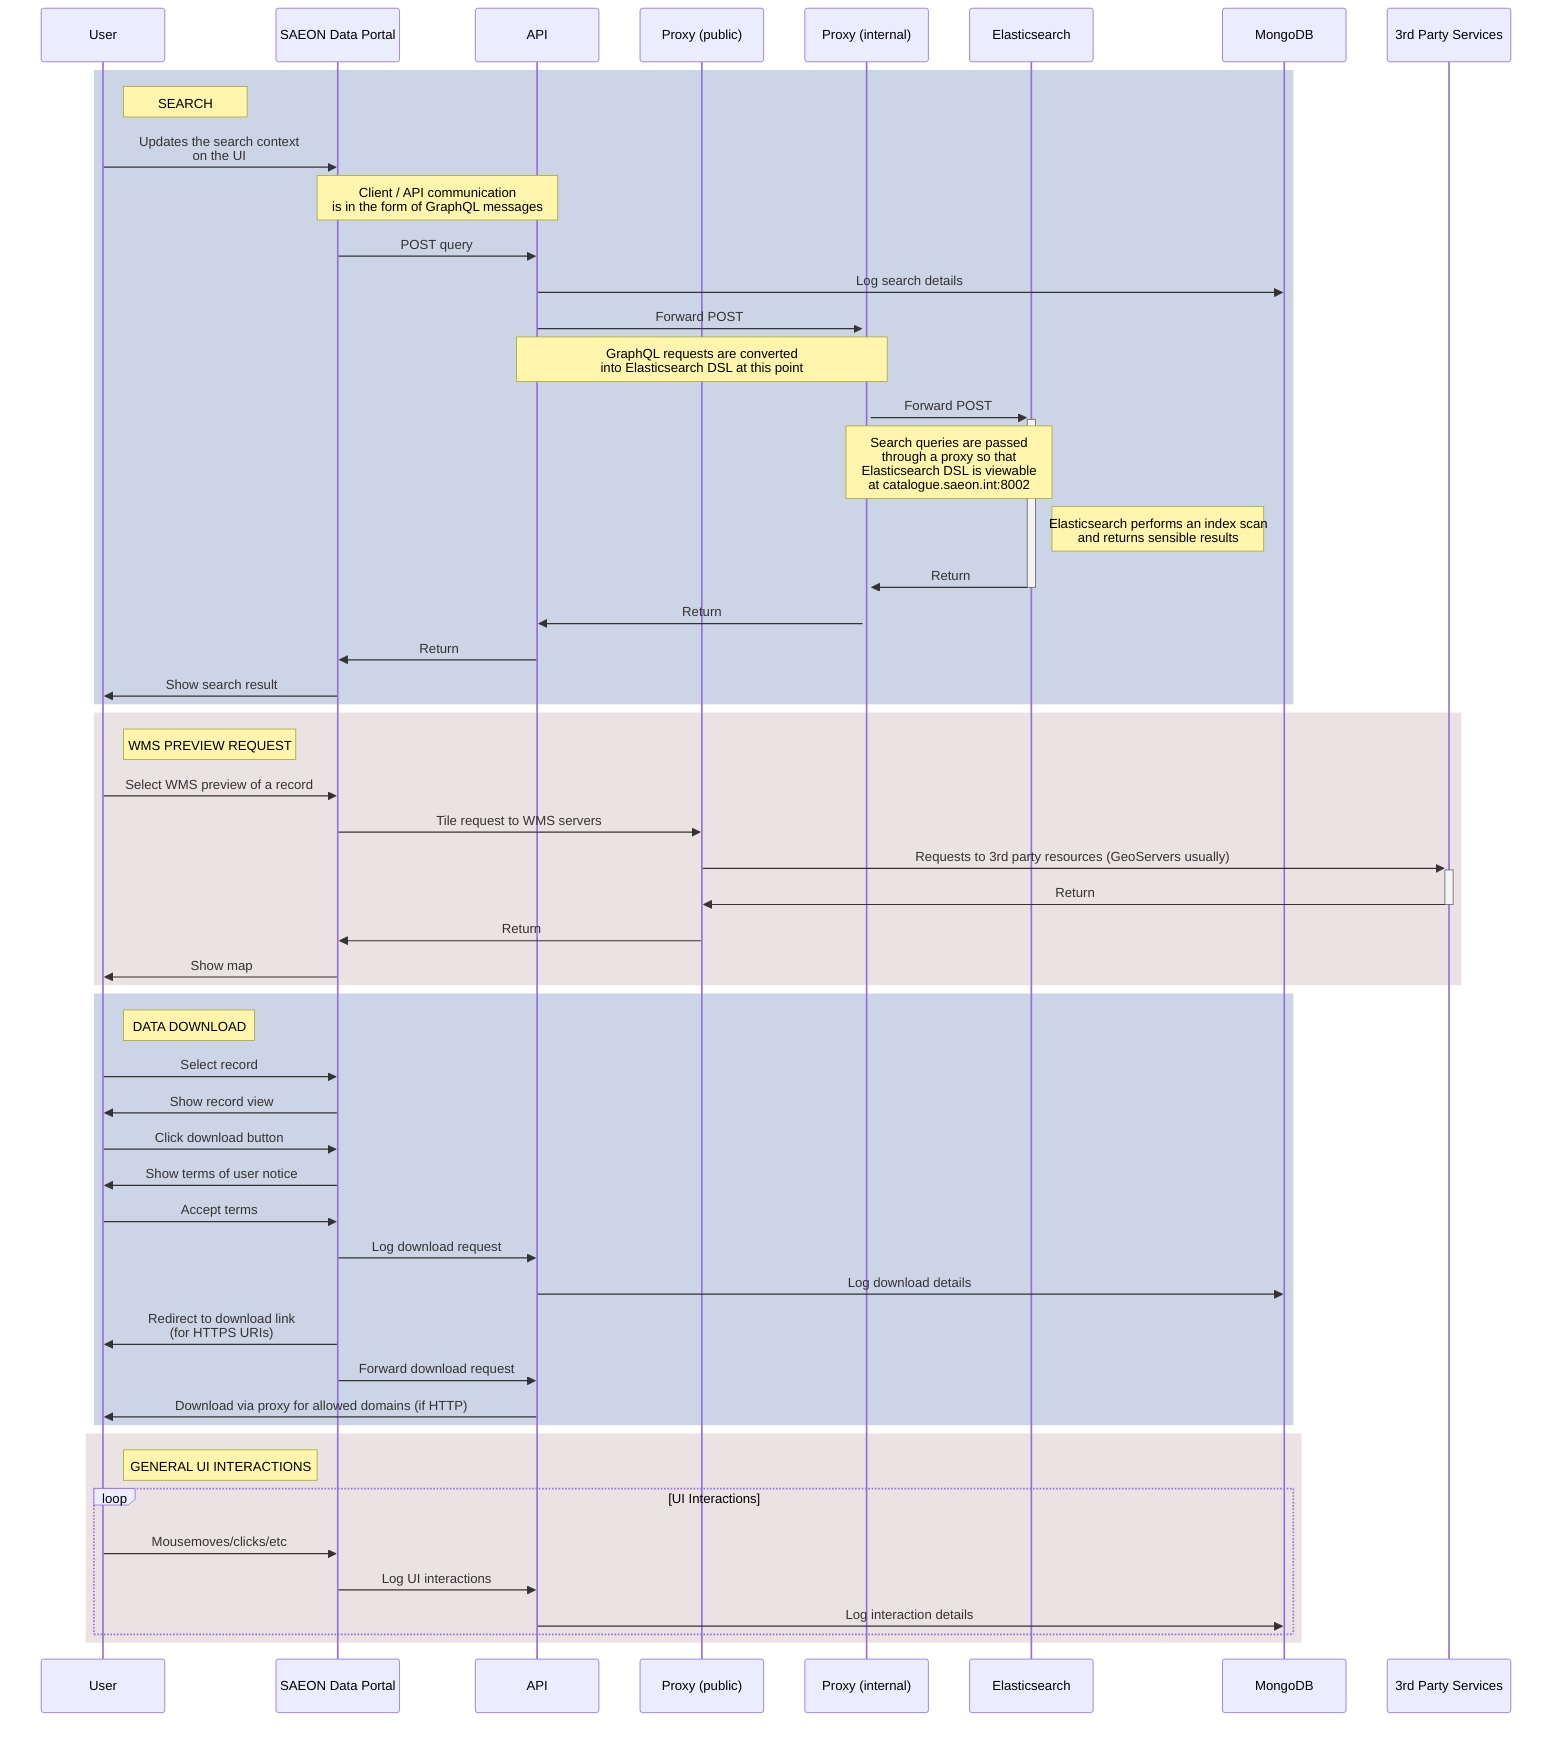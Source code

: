 sequenceDiagram

    participant user as User
    participant client as SAEON Data Portal
    participant api as API
    participant proxy_external as Proxy (public)
    participant proxy_internal as Proxy (internal)
    participant es as Elasticsearch
    participant mongo as MongoDB
    participant external_services as 3rd Party Services

    rect rgba(0, 45,124, 0.2)
      Note right of user: SEARCH
      user->>client: Updates the search context <br />on the UI
      Note over client,api: Client / API communication <br /> is in the form of GraphQL messages
      client->>api: POST query
      api->>mongo: Log search details
      api->>+proxy_internal: Forward POST
      Note over api,proxy_internal: GraphQL requests are converted <br />into Elasticsearch DSL at this point
      proxy_internal->>+es: Forward POST
      Note over proxy_internal,es: Search queries are passed<br /> through a proxy so that<br /> Elasticsearch DSL is viewable<br /> at catalogue.saeon.int:8002 
      Note right of es: Elasticsearch performs an index scan <br /> and returns sensible results
      es->>-proxy_internal: Return
      proxy_internal->>api: Return
      api->>client: Return
      client->>user: Show search result    
    end

    rect rgba(155, 115, 115, 0.2)
      Note right of user: WMS PREVIEW REQUEST
      user->>client: Select WMS preview of a record
      client->>proxy_external: Tile request to WMS servers
      proxy_external->>+external_services: Requests to 3rd party resources (GeoServers usually)
      external_services->>-proxy_external: Return
      proxy_external->>client: Return
      client->>user: Show map    
    end

    rect rgba(0, 45,124, 0.2)
      Note right of user: DATA DOWNLOAD
      user->>client: Select record
      client->>user: Show record view
      user->>client: Click download button
      client->>user: Show terms of user notice
      user->>client: Accept terms
      client->>api: Log download request
      api->>mongo: Log download details
      client->>user: Redirect to download link<br />(for HTTPS URIs)
      client->>api: Forward download request
      api->>user: Download via proxy for allowed domains (if HTTP)    
    end

    rect rgba(155, 115, 115, 0.2)
      Note right of user: GENERAL UI INTERACTIONS
      loop UI Interactions
        user->>client: Mousemoves/clicks/etc
        client->>api: Log UI interactions
        api->>mongo: Log interaction details
      end    
    end